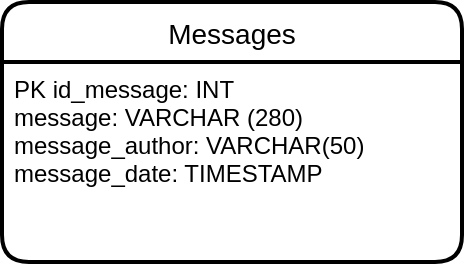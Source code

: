 <mxfile version="20.2.3" type="device"><diagram id="BMU21bnlP33ohAPvGBP8" name="Page-1"><mxGraphModel dx="868" dy="545" grid="1" gridSize="10" guides="1" tooltips="1" connect="1" arrows="1" fold="1" page="1" pageScale="1" pageWidth="850" pageHeight="1100" math="0" shadow="0"><root><mxCell id="0"/><mxCell id="1" parent="0"/><mxCell id="5_z4QQMKUxaoJHCew-B_-4" value="Messages" style="swimlane;childLayout=stackLayout;horizontal=1;startSize=30;horizontalStack=0;rounded=1;fontSize=14;fontStyle=0;strokeWidth=2;resizeParent=0;resizeLast=1;shadow=0;dashed=0;align=center;" vertex="1" parent="1"><mxGeometry x="340" y="220" width="230" height="130" as="geometry"/></mxCell><mxCell id="5_z4QQMKUxaoJHCew-B_-5" value="PK id_message: INT&#10;message: VARCHAR (280)&#10;message_author: VARCHAR(50)&#10;message_date: TIMESTAMP" style="align=left;strokeColor=none;fillColor=none;spacingLeft=4;fontSize=12;verticalAlign=top;resizable=0;rotatable=0;part=1;fontStyle=0" vertex="1" parent="5_z4QQMKUxaoJHCew-B_-4"><mxGeometry y="30" width="230" height="100" as="geometry"/></mxCell></root></mxGraphModel></diagram></mxfile>